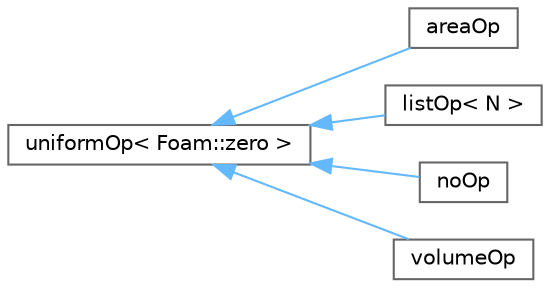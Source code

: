 digraph "Graphical Class Hierarchy"
{
 // LATEX_PDF_SIZE
  bgcolor="transparent";
  edge [fontname=Helvetica,fontsize=10,labelfontname=Helvetica,labelfontsize=10];
  node [fontname=Helvetica,fontsize=10,shape=box,height=0.2,width=0.4];
  rankdir="LR";
  Node0 [id="Node000000",label="uniformOp\< Foam::zero \>",height=0.2,width=0.4,color="grey40", fillcolor="white", style="filled",URL="$classFoam_1_1cut_1_1uniformOp.html",tooltip=" "];
  Node0 -> Node1 [id="edge5615_Node000000_Node000001",dir="back",color="steelblue1",style="solid",tooltip=" "];
  Node1 [id="Node000001",label="areaOp",height=0.2,width=0.4,color="grey40", fillcolor="white", style="filled",URL="$classFoam_1_1cut_1_1areaOp.html",tooltip=" "];
  Node0 -> Node2 [id="edge5616_Node000000_Node000002",dir="back",color="steelblue1",style="solid",tooltip=" "];
  Node2 [id="Node000002",label="listOp\< N \>",height=0.2,width=0.4,color="grey40", fillcolor="white", style="filled",URL="$classFoam_1_1cut_1_1listOp.html",tooltip=" "];
  Node0 -> Node3 [id="edge5617_Node000000_Node000003",dir="back",color="steelblue1",style="solid",tooltip=" "];
  Node3 [id="Node000003",label="noOp",height=0.2,width=0.4,color="grey40", fillcolor="white", style="filled",URL="$classFoam_1_1cut_1_1noOp.html",tooltip=" "];
  Node0 -> Node4 [id="edge5618_Node000000_Node000004",dir="back",color="steelblue1",style="solid",tooltip=" "];
  Node4 [id="Node000004",label="volumeOp",height=0.2,width=0.4,color="grey40", fillcolor="white", style="filled",URL="$classFoam_1_1cut_1_1volumeOp.html",tooltip=" "];
}
